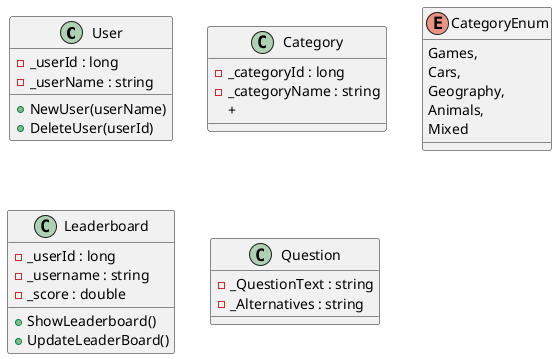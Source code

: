 @startuml
class User{
    - _userId : long
    - _userName : string
    +NewUser(userName)
    +DeleteUser(userId)
}

class Category{
- _categoryId : long
- _categoryName : string
+
}

enum CategoryEnum{
    Games,
    Cars,
    Geography,
    Animals,
    Mixed
}

class Leaderboard{
- _userId : long
- _username : string
-_score : double
+ ShowLeaderboard()
+ UpdateLeaderBoard()
}

class Question{
- _QuestionText : string
- _Alternatives : string
}

@enduml
